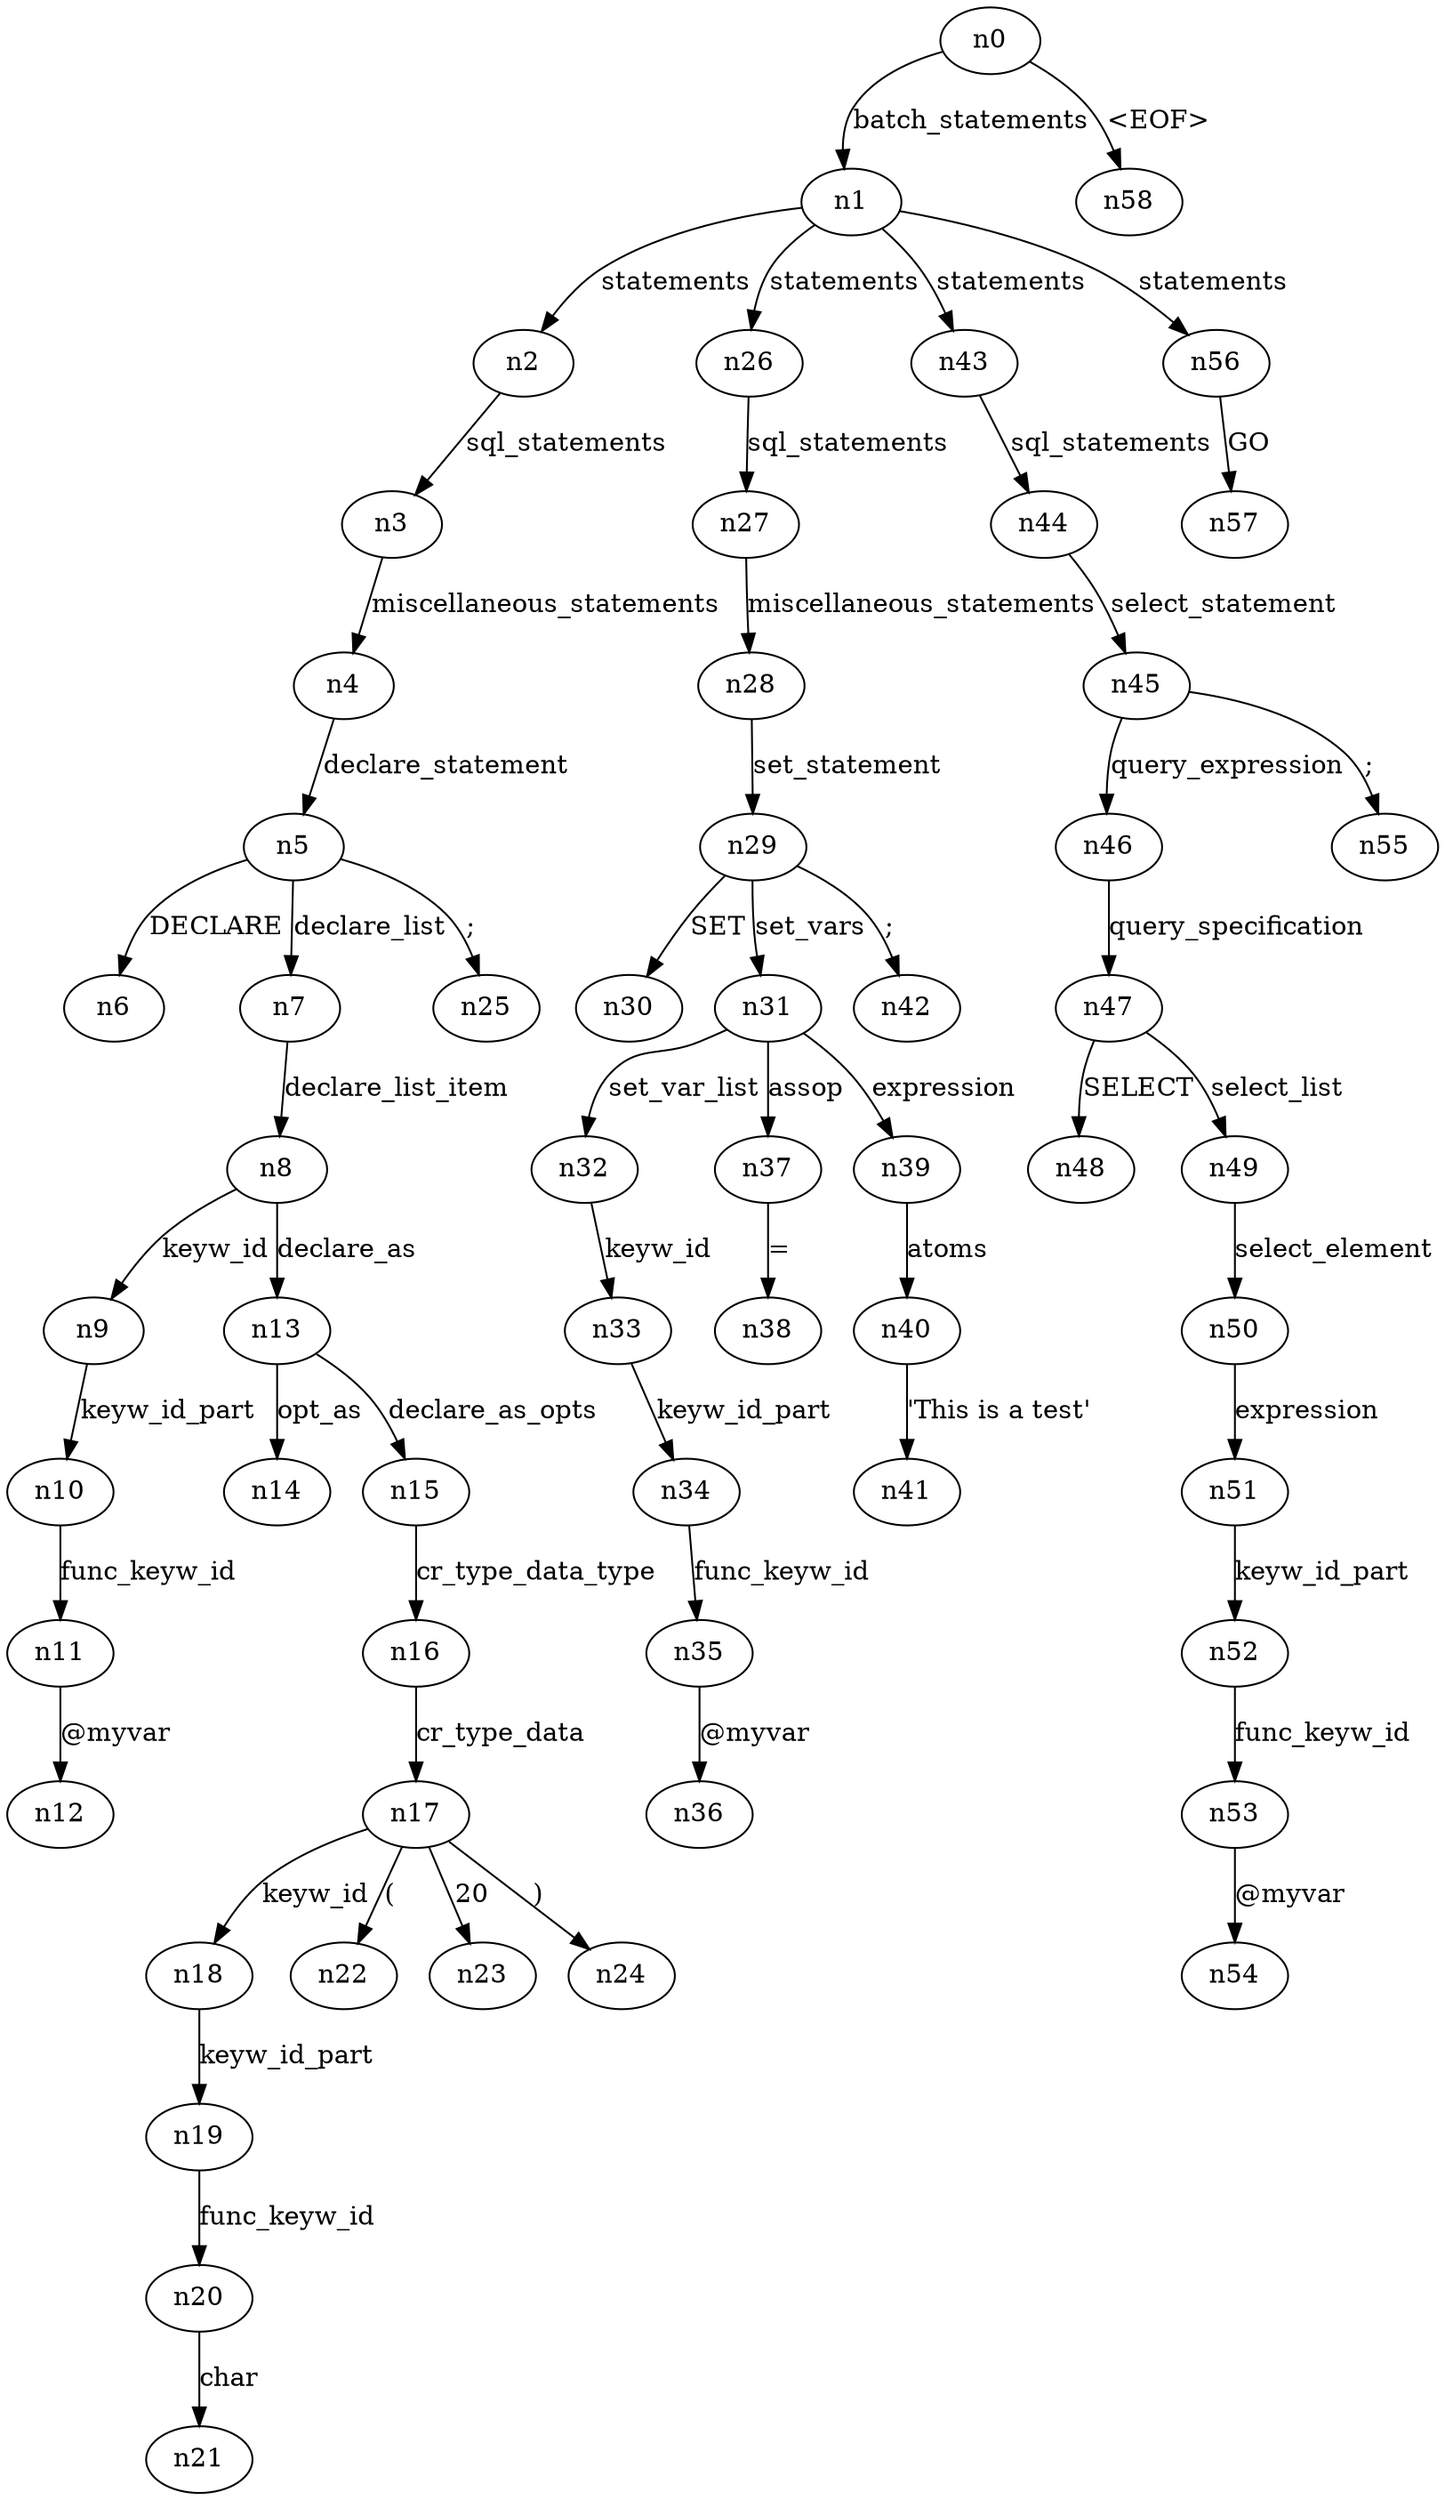 digraph ParseTree {
  n0 -> n1 [label="batch_statements"];
  n1 -> n2 [label="statements"];
  n2 -> n3 [label="sql_statements"];
  n3 -> n4 [label="miscellaneous_statements"];
  n4 -> n5 [label="declare_statement"];
  n5 -> n6 [label="DECLARE"];
  n5 -> n7 [label="declare_list"];
  n7 -> n8 [label="declare_list_item"];
  n8 -> n9 [label="keyw_id"];
  n9 -> n10 [label="keyw_id_part"];
  n10 -> n11 [label="func_keyw_id"];
  n11 -> n12 [label="@myvar"];
  n8 -> n13 [label="declare_as"];
  n13 -> n14 [label="opt_as"];
  n13 -> n15 [label="declare_as_opts"];
  n15 -> n16 [label="cr_type_data_type"];
  n16 -> n17 [label="cr_type_data"];
  n17 -> n18 [label="keyw_id"];
  n18 -> n19 [label="keyw_id_part"];
  n19 -> n20 [label="func_keyw_id"];
  n20 -> n21 [label="char"];
  n17 -> n22 [label="("];
  n17 -> n23 [label="20"];
  n17 -> n24 [label=")"];
  n5 -> n25 [label=";"];
  n1 -> n26 [label="statements"];
  n26 -> n27 [label="sql_statements"];
  n27 -> n28 [label="miscellaneous_statements"];
  n28 -> n29 [label="set_statement"];
  n29 -> n30 [label="SET"];
  n29 -> n31 [label="set_vars"];
  n31 -> n32 [label="set_var_list"];
  n32 -> n33 [label="keyw_id"];
  n33 -> n34 [label="keyw_id_part"];
  n34 -> n35 [label="func_keyw_id"];
  n35 -> n36 [label="@myvar"];
  n31 -> n37 [label="assop"];
  n37 -> n38 [label="="];
  n31 -> n39 [label="expression"];
  n39 -> n40 [label="atoms"];
  n40 -> n41 [label="'This is a test'"];
  n29 -> n42 [label=";"];
  n1 -> n43 [label="statements"];
  n43 -> n44 [label="sql_statements"];
  n44 -> n45 [label="select_statement"];
  n45 -> n46 [label="query_expression"];
  n46 -> n47 [label="query_specification"];
  n47 -> n48 [label="SELECT"];
  n47 -> n49 [label="select_list"];
  n49 -> n50 [label="select_element"];
  n50 -> n51 [label="expression"];
  n51 -> n52 [label="keyw_id_part"];
  n52 -> n53 [label="func_keyw_id"];
  n53 -> n54 [label="@myvar"];
  n45 -> n55 [label=";"];
  n1 -> n56 [label="statements"];
  n56 -> n57 [label="GO"];
  n0 -> n58 [label="<EOF>"];
}